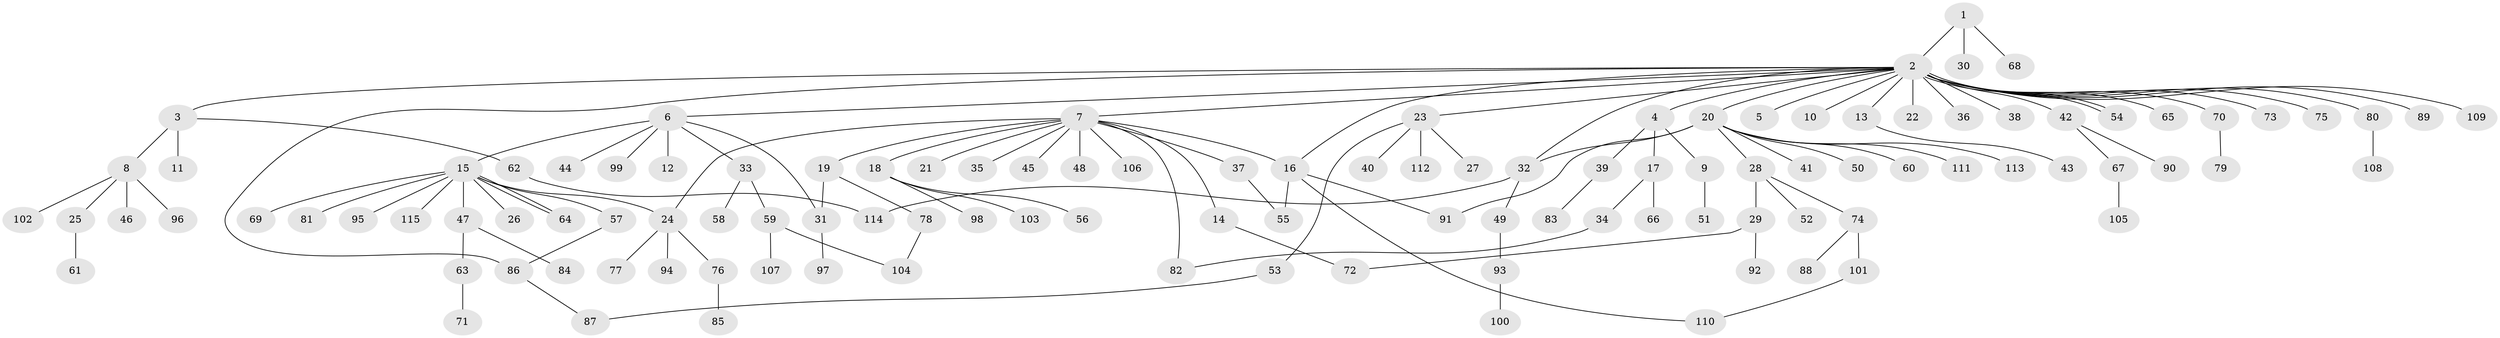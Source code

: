 // coarse degree distribution, {2: 0.2261904761904762, 28: 0.011904761904761904, 3: 0.08333333333333333, 1: 0.5595238095238095, 6: 0.011904761904761904, 12: 0.011904761904761904, 4: 0.047619047619047616, 10: 0.011904761904761904, 5: 0.023809523809523808, 8: 0.011904761904761904}
// Generated by graph-tools (version 1.1) at 2025/23/03/03/25 07:23:49]
// undirected, 115 vertices, 129 edges
graph export_dot {
graph [start="1"]
  node [color=gray90,style=filled];
  1;
  2;
  3;
  4;
  5;
  6;
  7;
  8;
  9;
  10;
  11;
  12;
  13;
  14;
  15;
  16;
  17;
  18;
  19;
  20;
  21;
  22;
  23;
  24;
  25;
  26;
  27;
  28;
  29;
  30;
  31;
  32;
  33;
  34;
  35;
  36;
  37;
  38;
  39;
  40;
  41;
  42;
  43;
  44;
  45;
  46;
  47;
  48;
  49;
  50;
  51;
  52;
  53;
  54;
  55;
  56;
  57;
  58;
  59;
  60;
  61;
  62;
  63;
  64;
  65;
  66;
  67;
  68;
  69;
  70;
  71;
  72;
  73;
  74;
  75;
  76;
  77;
  78;
  79;
  80;
  81;
  82;
  83;
  84;
  85;
  86;
  87;
  88;
  89;
  90;
  91;
  92;
  93;
  94;
  95;
  96;
  97;
  98;
  99;
  100;
  101;
  102;
  103;
  104;
  105;
  106;
  107;
  108;
  109;
  110;
  111;
  112;
  113;
  114;
  115;
  1 -- 2;
  1 -- 30;
  1 -- 68;
  2 -- 3;
  2 -- 4;
  2 -- 5;
  2 -- 6;
  2 -- 7;
  2 -- 10;
  2 -- 13;
  2 -- 16;
  2 -- 20;
  2 -- 22;
  2 -- 23;
  2 -- 32;
  2 -- 36;
  2 -- 38;
  2 -- 42;
  2 -- 54;
  2 -- 54;
  2 -- 65;
  2 -- 70;
  2 -- 73;
  2 -- 75;
  2 -- 80;
  2 -- 86;
  2 -- 89;
  2 -- 109;
  3 -- 8;
  3 -- 11;
  3 -- 62;
  4 -- 9;
  4 -- 17;
  4 -- 39;
  6 -- 12;
  6 -- 15;
  6 -- 31;
  6 -- 33;
  6 -- 44;
  6 -- 99;
  7 -- 14;
  7 -- 16;
  7 -- 18;
  7 -- 19;
  7 -- 21;
  7 -- 24;
  7 -- 35;
  7 -- 37;
  7 -- 45;
  7 -- 48;
  7 -- 82;
  7 -- 106;
  8 -- 25;
  8 -- 46;
  8 -- 96;
  8 -- 102;
  9 -- 51;
  13 -- 43;
  14 -- 72;
  15 -- 24;
  15 -- 26;
  15 -- 47;
  15 -- 57;
  15 -- 64;
  15 -- 64;
  15 -- 69;
  15 -- 81;
  15 -- 95;
  15 -- 115;
  16 -- 55;
  16 -- 91;
  16 -- 110;
  17 -- 34;
  17 -- 66;
  18 -- 56;
  18 -- 98;
  18 -- 103;
  19 -- 31;
  19 -- 78;
  20 -- 28;
  20 -- 32;
  20 -- 41;
  20 -- 50;
  20 -- 60;
  20 -- 91;
  20 -- 111;
  20 -- 113;
  23 -- 27;
  23 -- 40;
  23 -- 53;
  23 -- 112;
  24 -- 76;
  24 -- 77;
  24 -- 94;
  25 -- 61;
  28 -- 29;
  28 -- 52;
  28 -- 74;
  29 -- 72;
  29 -- 92;
  31 -- 97;
  32 -- 49;
  32 -- 114;
  33 -- 58;
  33 -- 59;
  34 -- 82;
  37 -- 55;
  39 -- 83;
  42 -- 67;
  42 -- 90;
  47 -- 63;
  47 -- 84;
  49 -- 93;
  53 -- 87;
  57 -- 86;
  59 -- 104;
  59 -- 107;
  62 -- 114;
  63 -- 71;
  67 -- 105;
  70 -- 79;
  74 -- 88;
  74 -- 101;
  76 -- 85;
  78 -- 104;
  80 -- 108;
  86 -- 87;
  93 -- 100;
  101 -- 110;
}
